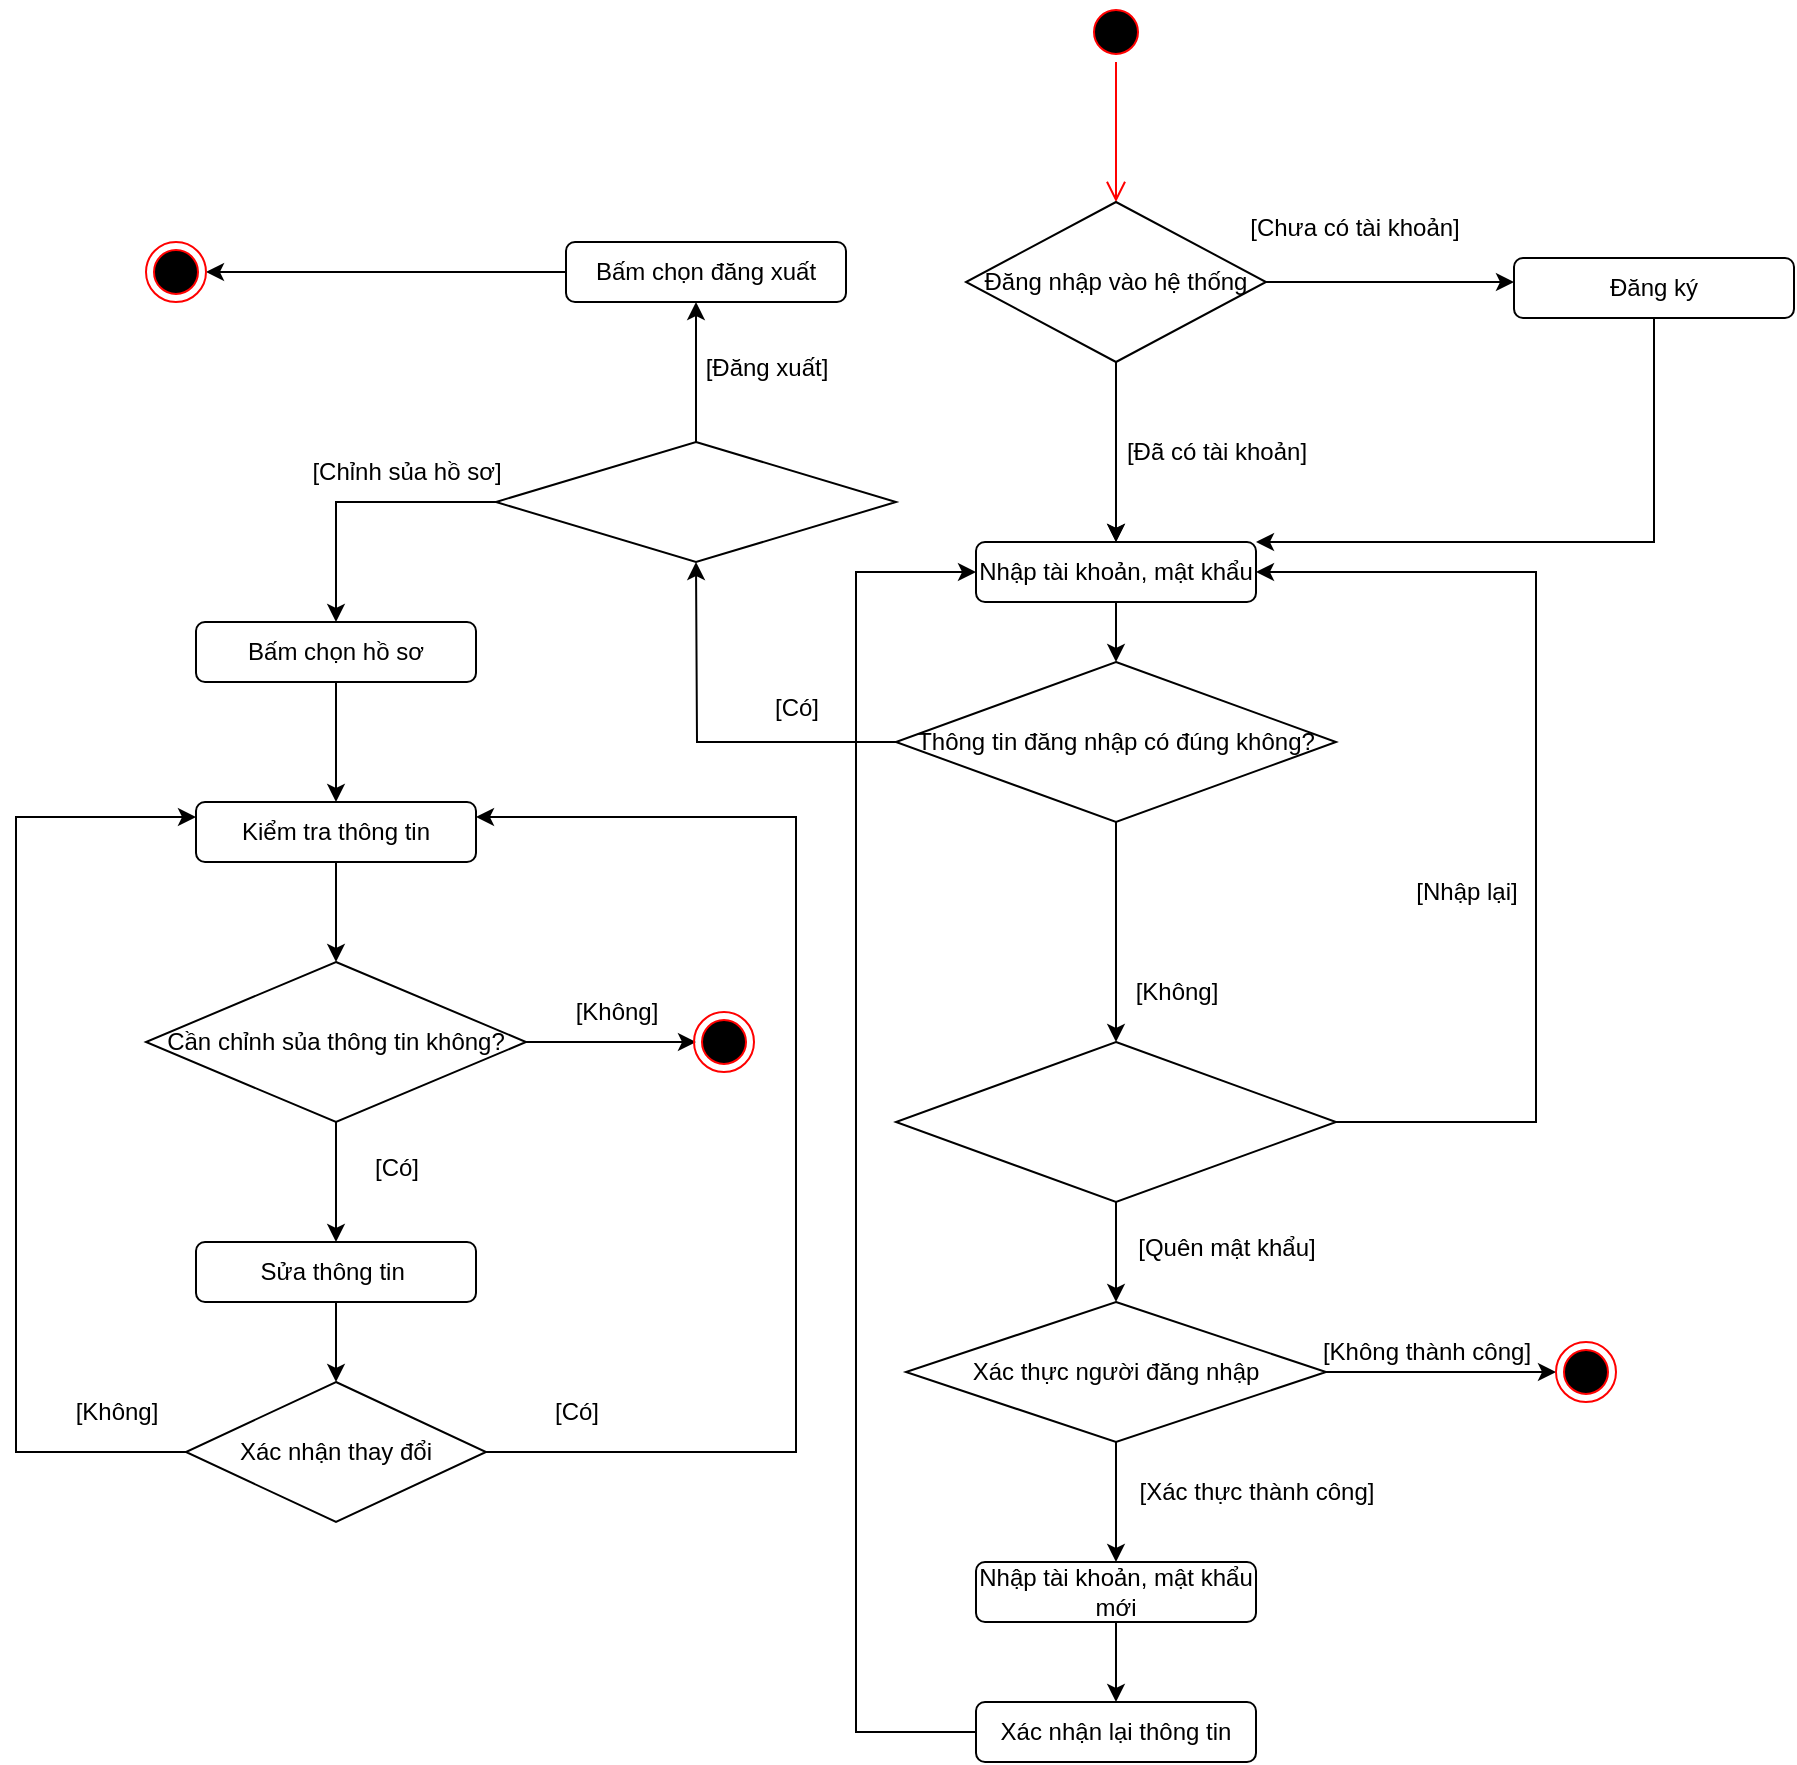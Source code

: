 <mxfile version="26.2.14">
  <diagram name="Trang-1" id="qYsCwtVJ3kwhcjM9oUqW">
    <mxGraphModel dx="701" dy="653" grid="1" gridSize="10" guides="1" tooltips="1" connect="1" arrows="1" fold="1" page="1" pageScale="1" pageWidth="827" pageHeight="1169" math="0" shadow="0">
      <root>
        <mxCell id="0" />
        <mxCell id="1" parent="0" />
        <mxCell id="aBqhSLeX7xpCRdfwTUgx-21" style="edgeStyle=orthogonalEdgeStyle;rounded=0;orthogonalLoop=1;jettySize=auto;html=1;" parent="1" source="aBqhSLeX7xpCRdfwTUgx-11" edge="1">
          <mxGeometry relative="1" as="geometry">
            <mxPoint x="1001" y="490" as="targetPoint" />
          </mxGeometry>
        </mxCell>
        <mxCell id="aBqhSLeX7xpCRdfwTUgx-11" value="Bấm chọn hồ sơ" style="rounded=1;whiteSpace=wrap;html=1;" parent="1" vertex="1">
          <mxGeometry x="931" y="400" width="140" height="30" as="geometry" />
        </mxCell>
        <mxCell id="aBqhSLeX7xpCRdfwTUgx-23" style="edgeStyle=orthogonalEdgeStyle;rounded=0;orthogonalLoop=1;jettySize=auto;html=1;" parent="1" source="aBqhSLeX7xpCRdfwTUgx-22" edge="1">
          <mxGeometry relative="1" as="geometry">
            <mxPoint x="1001" y="570" as="targetPoint" />
          </mxGeometry>
        </mxCell>
        <mxCell id="aBqhSLeX7xpCRdfwTUgx-22" value="Kiểm tra thông tin" style="rounded=1;whiteSpace=wrap;html=1;" parent="1" vertex="1">
          <mxGeometry x="931" y="490" width="140" height="30" as="geometry" />
        </mxCell>
        <mxCell id="aBqhSLeX7xpCRdfwTUgx-25" style="edgeStyle=orthogonalEdgeStyle;rounded=0;orthogonalLoop=1;jettySize=auto;html=1;entryX=0.5;entryY=0;entryDx=0;entryDy=0;" parent="1" source="aBqhSLeX7xpCRdfwTUgx-24" target="aBqhSLeX7xpCRdfwTUgx-28" edge="1">
          <mxGeometry relative="1" as="geometry">
            <mxPoint x="1011" y="750" as="targetPoint" />
          </mxGeometry>
        </mxCell>
        <mxCell id="aBqhSLeX7xpCRdfwTUgx-24" value="Sửa thông tin&amp;nbsp;" style="rounded=1;whiteSpace=wrap;html=1;" parent="1" vertex="1">
          <mxGeometry x="931" y="710" width="140" height="30" as="geometry" />
        </mxCell>
        <mxCell id="aBqhSLeX7xpCRdfwTUgx-29" style="edgeStyle=orthogonalEdgeStyle;rounded=0;orthogonalLoop=1;jettySize=auto;html=1;entryX=0;entryY=0.25;entryDx=0;entryDy=0;" parent="1" source="aBqhSLeX7xpCRdfwTUgx-28" target="aBqhSLeX7xpCRdfwTUgx-22" edge="1">
          <mxGeometry relative="1" as="geometry">
            <mxPoint x="821" y="815" as="targetPoint" />
            <Array as="points">
              <mxPoint x="841" y="815" />
              <mxPoint x="841" y="497" />
            </Array>
          </mxGeometry>
        </mxCell>
        <mxCell id="aBqhSLeX7xpCRdfwTUgx-40" style="edgeStyle=orthogonalEdgeStyle;rounded=0;orthogonalLoop=1;jettySize=auto;html=1;entryX=1;entryY=0.25;entryDx=0;entryDy=0;" parent="1" source="aBqhSLeX7xpCRdfwTUgx-28" target="aBqhSLeX7xpCRdfwTUgx-22" edge="1">
          <mxGeometry relative="1" as="geometry">
            <mxPoint x="1261" y="815" as="targetPoint" />
            <Array as="points">
              <mxPoint x="1231" y="815" />
              <mxPoint x="1231" y="497" />
            </Array>
          </mxGeometry>
        </mxCell>
        <mxCell id="aBqhSLeX7xpCRdfwTUgx-28" value="Xác nhận thay đổi" style="rhombus;whiteSpace=wrap;html=1;" parent="1" vertex="1">
          <mxGeometry x="926" y="780" width="150" height="70" as="geometry" />
        </mxCell>
        <mxCell id="aBqhSLeX7xpCRdfwTUgx-31" value="[Có]" style="text;html=1;align=center;verticalAlign=middle;resizable=0;points=[];autosize=1;strokeColor=none;fillColor=none;" parent="1" vertex="1">
          <mxGeometry x="1096" y="780" width="50" height="30" as="geometry" />
        </mxCell>
        <mxCell id="aBqhSLeX7xpCRdfwTUgx-32" value="[Không]" style="text;html=1;align=center;verticalAlign=middle;resizable=0;points=[];autosize=1;strokeColor=none;fillColor=none;" parent="1" vertex="1">
          <mxGeometry x="861" y="780" width="60" height="30" as="geometry" />
        </mxCell>
        <mxCell id="aBqhSLeX7xpCRdfwTUgx-35" style="edgeStyle=orthogonalEdgeStyle;rounded=0;orthogonalLoop=1;jettySize=auto;html=1;entryX=0.5;entryY=0;entryDx=0;entryDy=0;" parent="1" source="aBqhSLeX7xpCRdfwTUgx-34" target="aBqhSLeX7xpCRdfwTUgx-24" edge="1">
          <mxGeometry relative="1" as="geometry" />
        </mxCell>
        <mxCell id="aBqhSLeX7xpCRdfwTUgx-37" style="edgeStyle=orthogonalEdgeStyle;rounded=0;orthogonalLoop=1;jettySize=auto;html=1;" parent="1" source="aBqhSLeX7xpCRdfwTUgx-34" edge="1">
          <mxGeometry relative="1" as="geometry">
            <mxPoint x="1181" y="610.0" as="targetPoint" />
          </mxGeometry>
        </mxCell>
        <mxCell id="aBqhSLeX7xpCRdfwTUgx-34" value="Cần chỉnh sủa thông tin không?" style="rhombus;whiteSpace=wrap;html=1;" parent="1" vertex="1">
          <mxGeometry x="906" y="570" width="190" height="80" as="geometry" />
        </mxCell>
        <mxCell id="aBqhSLeX7xpCRdfwTUgx-36" value="[Có]" style="text;html=1;align=center;verticalAlign=middle;resizable=0;points=[];autosize=1;strokeColor=none;fillColor=none;" parent="1" vertex="1">
          <mxGeometry x="1006" y="658" width="50" height="30" as="geometry" />
        </mxCell>
        <mxCell id="aBqhSLeX7xpCRdfwTUgx-38" value="[Không]" style="text;html=1;align=center;verticalAlign=middle;resizable=0;points=[];autosize=1;strokeColor=none;fillColor=none;" parent="1" vertex="1">
          <mxGeometry x="1111" y="580" width="60" height="30" as="geometry" />
        </mxCell>
        <mxCell id="aBqhSLeX7xpCRdfwTUgx-39" value="" style="ellipse;html=1;shape=endState;fillColor=#000000;strokeColor=#ff0000;" parent="1" vertex="1">
          <mxGeometry x="1180" y="595" width="30" height="30" as="geometry" />
        </mxCell>
        <mxCell id="aBqhSLeX7xpCRdfwTUgx-41" value="" style="ellipse;html=1;shape=startState;fillColor=#000000;strokeColor=#ff0000;" parent="1" vertex="1">
          <mxGeometry x="1376" y="90" width="30" height="30" as="geometry" />
        </mxCell>
        <mxCell id="aBqhSLeX7xpCRdfwTUgx-42" value="" style="edgeStyle=orthogonalEdgeStyle;html=1;verticalAlign=bottom;endArrow=open;endSize=8;strokeColor=#ff0000;rounded=0;entryX=0.5;entryY=0;entryDx=0;entryDy=0;" parent="1" source="aBqhSLeX7xpCRdfwTUgx-41" target="d9FgoeiKOJCzkliUtkTf-1" edge="1">
          <mxGeometry relative="1" as="geometry">
            <mxPoint x="1386.1" y="199.43" as="targetPoint" />
          </mxGeometry>
        </mxCell>
        <mxCell id="aBqhSLeX7xpCRdfwTUgx-45" style="edgeStyle=orthogonalEdgeStyle;rounded=0;orthogonalLoop=1;jettySize=auto;html=1;" parent="1" edge="1">
          <mxGeometry relative="1" as="geometry">
            <mxPoint x="1391" y="360" as="targetPoint" />
            <mxPoint x="1391" y="230" as="sourcePoint" />
          </mxGeometry>
        </mxCell>
        <mxCell id="aBqhSLeX7xpCRdfwTUgx-47" style="edgeStyle=orthogonalEdgeStyle;rounded=0;orthogonalLoop=1;jettySize=auto;html=1;" parent="1" source="aBqhSLeX7xpCRdfwTUgx-46" target="aBqhSLeX7xpCRdfwTUgx-48" edge="1">
          <mxGeometry relative="1" as="geometry">
            <mxPoint x="1391" y="490" as="targetPoint" />
          </mxGeometry>
        </mxCell>
        <mxCell id="aBqhSLeX7xpCRdfwTUgx-46" value="Nhập tài khoản, mật khẩu" style="rounded=1;whiteSpace=wrap;html=1;" parent="1" vertex="1">
          <mxGeometry x="1321" y="360" width="140" height="30" as="geometry" />
        </mxCell>
        <mxCell id="aBqhSLeX7xpCRdfwTUgx-49" style="edgeStyle=orthogonalEdgeStyle;rounded=0;orthogonalLoop=1;jettySize=auto;html=1;" parent="1" source="aBqhSLeX7xpCRdfwTUgx-48" edge="1">
          <mxGeometry relative="1" as="geometry">
            <mxPoint x="1391" y="610" as="targetPoint" />
          </mxGeometry>
        </mxCell>
        <mxCell id="aBqhSLeX7xpCRdfwTUgx-58" style="edgeStyle=orthogonalEdgeStyle;rounded=0;orthogonalLoop=1;jettySize=auto;html=1;" parent="1" source="aBqhSLeX7xpCRdfwTUgx-48" edge="1">
          <mxGeometry relative="1" as="geometry">
            <mxPoint x="1181" y="370" as="targetPoint" />
          </mxGeometry>
        </mxCell>
        <mxCell id="aBqhSLeX7xpCRdfwTUgx-48" value="Thông tin đăng nhập có đúng không?" style="rhombus;whiteSpace=wrap;html=1;" parent="1" vertex="1">
          <mxGeometry x="1281" y="420" width="220" height="80" as="geometry" />
        </mxCell>
        <mxCell id="aBqhSLeX7xpCRdfwTUgx-50" value="[Không]" style="text;html=1;align=center;verticalAlign=middle;resizable=0;points=[];autosize=1;strokeColor=none;fillColor=none;" parent="1" vertex="1">
          <mxGeometry x="1391" y="570" width="60" height="30" as="geometry" />
        </mxCell>
        <mxCell id="aBqhSLeX7xpCRdfwTUgx-53" style="edgeStyle=orthogonalEdgeStyle;rounded=0;orthogonalLoop=1;jettySize=auto;html=1;" parent="1" source="aBqhSLeX7xpCRdfwTUgx-52" edge="1">
          <mxGeometry relative="1" as="geometry">
            <mxPoint x="1391" y="740" as="targetPoint" />
          </mxGeometry>
        </mxCell>
        <mxCell id="aBqhSLeX7xpCRdfwTUgx-57" style="edgeStyle=orthogonalEdgeStyle;rounded=0;orthogonalLoop=1;jettySize=auto;html=1;entryX=1;entryY=0.5;entryDx=0;entryDy=0;" parent="1" source="aBqhSLeX7xpCRdfwTUgx-52" target="aBqhSLeX7xpCRdfwTUgx-46" edge="1">
          <mxGeometry relative="1" as="geometry">
            <Array as="points">
              <mxPoint x="1601" y="650" />
              <mxPoint x="1601" y="375" />
            </Array>
          </mxGeometry>
        </mxCell>
        <mxCell id="aBqhSLeX7xpCRdfwTUgx-52" value="" style="rhombus;whiteSpace=wrap;html=1;" parent="1" vertex="1">
          <mxGeometry x="1281" y="610" width="220" height="80" as="geometry" />
        </mxCell>
        <mxCell id="aBqhSLeX7xpCRdfwTUgx-54" value="[Quên mật khẩu]" style="text;html=1;align=center;verticalAlign=middle;resizable=0;points=[];autosize=1;strokeColor=none;fillColor=none;" parent="1" vertex="1">
          <mxGeometry x="1391" y="698" width="110" height="30" as="geometry" />
        </mxCell>
        <mxCell id="aBqhSLeX7xpCRdfwTUgx-56" value="[Nhập lại]" style="text;html=1;align=center;verticalAlign=middle;resizable=0;points=[];autosize=1;strokeColor=none;fillColor=none;" parent="1" vertex="1">
          <mxGeometry x="1531" y="520" width="70" height="30" as="geometry" />
        </mxCell>
        <mxCell id="aBqhSLeX7xpCRdfwTUgx-59" value="[Có]" style="text;html=1;align=center;verticalAlign=middle;resizable=0;points=[];autosize=1;strokeColor=none;fillColor=none;" parent="1" vertex="1">
          <mxGeometry x="1206" y="428" width="50" height="30" as="geometry" />
        </mxCell>
        <mxCell id="aBqhSLeX7xpCRdfwTUgx-61" style="edgeStyle=orthogonalEdgeStyle;rounded=0;orthogonalLoop=1;jettySize=auto;html=1;entryX=0.5;entryY=0;entryDx=0;entryDy=0;" parent="1" source="aBqhSLeX7xpCRdfwTUgx-60" target="aBqhSLeX7xpCRdfwTUgx-11" edge="1">
          <mxGeometry relative="1" as="geometry" />
        </mxCell>
        <mxCell id="aBqhSLeX7xpCRdfwTUgx-62" style="edgeStyle=orthogonalEdgeStyle;rounded=0;orthogonalLoop=1;jettySize=auto;html=1;" parent="1" source="aBqhSLeX7xpCRdfwTUgx-60" edge="1">
          <mxGeometry relative="1" as="geometry">
            <mxPoint x="1181" y="240" as="targetPoint" />
          </mxGeometry>
        </mxCell>
        <mxCell id="aBqhSLeX7xpCRdfwTUgx-60" value="" style="rhombus;whiteSpace=wrap;html=1;" parent="1" vertex="1">
          <mxGeometry x="1081" y="310" width="200" height="60" as="geometry" />
        </mxCell>
        <mxCell id="aBqhSLeX7xpCRdfwTUgx-63" value="[Đăng xuất]" style="text;html=1;align=center;verticalAlign=middle;resizable=0;points=[];autosize=1;strokeColor=none;fillColor=none;" parent="1" vertex="1">
          <mxGeometry x="1176" y="258" width="80" height="30" as="geometry" />
        </mxCell>
        <mxCell id="ZyZbDZcd_Z9NKKYBXoP2-3" style="edgeStyle=orthogonalEdgeStyle;rounded=0;orthogonalLoop=1;jettySize=auto;html=1;entryX=1;entryY=0.5;entryDx=0;entryDy=0;" edge="1" parent="1" source="aBqhSLeX7xpCRdfwTUgx-64" target="aBqhSLeX7xpCRdfwTUgx-66">
          <mxGeometry relative="1" as="geometry" />
        </mxCell>
        <mxCell id="aBqhSLeX7xpCRdfwTUgx-64" value="Bấm chọn đăng xuất" style="rounded=1;whiteSpace=wrap;html=1;" parent="1" vertex="1">
          <mxGeometry x="1116" y="210" width="140" height="30" as="geometry" />
        </mxCell>
        <mxCell id="aBqhSLeX7xpCRdfwTUgx-66" value="" style="ellipse;html=1;shape=endState;fillColor=#000000;strokeColor=#ff0000;" parent="1" vertex="1">
          <mxGeometry x="906" y="210" width="30" height="30" as="geometry" />
        </mxCell>
        <mxCell id="aBqhSLeX7xpCRdfwTUgx-68" value="[Chỉnh sủa hồ sơ]" style="text;html=1;align=center;verticalAlign=middle;resizable=0;points=[];autosize=1;strokeColor=none;fillColor=none;" parent="1" vertex="1">
          <mxGeometry x="976" y="310" width="120" height="30" as="geometry" />
        </mxCell>
        <mxCell id="aBqhSLeX7xpCRdfwTUgx-73" style="edgeStyle=orthogonalEdgeStyle;rounded=0;orthogonalLoop=1;jettySize=auto;html=1;" parent="1" source="aBqhSLeX7xpCRdfwTUgx-72" edge="1">
          <mxGeometry relative="1" as="geometry">
            <mxPoint x="1391" y="870" as="targetPoint" />
          </mxGeometry>
        </mxCell>
        <mxCell id="aBqhSLeX7xpCRdfwTUgx-76" style="edgeStyle=orthogonalEdgeStyle;rounded=0;orthogonalLoop=1;jettySize=auto;html=1;" parent="1" source="aBqhSLeX7xpCRdfwTUgx-72" target="aBqhSLeX7xpCRdfwTUgx-77" edge="1">
          <mxGeometry relative="1" as="geometry">
            <mxPoint x="1571" y="775" as="targetPoint" />
          </mxGeometry>
        </mxCell>
        <mxCell id="aBqhSLeX7xpCRdfwTUgx-72" value="Xác thực người đăng nhập" style="rhombus;whiteSpace=wrap;html=1;" parent="1" vertex="1">
          <mxGeometry x="1286" y="740" width="210" height="70" as="geometry" />
        </mxCell>
        <mxCell id="aBqhSLeX7xpCRdfwTUgx-74" value="[Xác thực thành công]" style="text;html=1;align=center;verticalAlign=middle;resizable=0;points=[];autosize=1;strokeColor=none;fillColor=none;" parent="1" vertex="1">
          <mxGeometry x="1391" y="820" width="140" height="30" as="geometry" />
        </mxCell>
        <mxCell id="aBqhSLeX7xpCRdfwTUgx-80" style="edgeStyle=orthogonalEdgeStyle;rounded=0;orthogonalLoop=1;jettySize=auto;html=1;" parent="1" source="aBqhSLeX7xpCRdfwTUgx-75" edge="1">
          <mxGeometry relative="1" as="geometry">
            <mxPoint x="1391" y="940.0" as="targetPoint" />
          </mxGeometry>
        </mxCell>
        <mxCell id="aBqhSLeX7xpCRdfwTUgx-75" value="Nhập tài khoản, mật khẩu mới" style="rounded=1;whiteSpace=wrap;html=1;" parent="1" vertex="1">
          <mxGeometry x="1321" y="870" width="140" height="30" as="geometry" />
        </mxCell>
        <mxCell id="aBqhSLeX7xpCRdfwTUgx-77" value="" style="ellipse;html=1;shape=endState;fillColor=#000000;strokeColor=#ff0000;" parent="1" vertex="1">
          <mxGeometry x="1611" y="760" width="30" height="30" as="geometry" />
        </mxCell>
        <mxCell id="aBqhSLeX7xpCRdfwTUgx-78" value="[Không thành công]" style="text;html=1;align=center;verticalAlign=middle;resizable=0;points=[];autosize=1;strokeColor=none;fillColor=none;" parent="1" vertex="1">
          <mxGeometry x="1481" y="750" width="130" height="30" as="geometry" />
        </mxCell>
        <mxCell id="aBqhSLeX7xpCRdfwTUgx-82" style="edgeStyle=orthogonalEdgeStyle;rounded=0;orthogonalLoop=1;jettySize=auto;html=1;entryX=0;entryY=0.5;entryDx=0;entryDy=0;" parent="1" source="aBqhSLeX7xpCRdfwTUgx-81" target="aBqhSLeX7xpCRdfwTUgx-46" edge="1">
          <mxGeometry relative="1" as="geometry">
            <Array as="points">
              <mxPoint x="1261" y="955" />
              <mxPoint x="1261" y="375" />
            </Array>
          </mxGeometry>
        </mxCell>
        <mxCell id="aBqhSLeX7xpCRdfwTUgx-81" value="Xác nhận lại thông tin" style="rounded=1;whiteSpace=wrap;html=1;" parent="1" vertex="1">
          <mxGeometry x="1321" y="940" width="140" height="30" as="geometry" />
        </mxCell>
        <mxCell id="d9FgoeiKOJCzkliUtkTf-2" value="" style="edgeStyle=orthogonalEdgeStyle;rounded=0;orthogonalLoop=1;jettySize=auto;html=1;" parent="1" source="d9FgoeiKOJCzkliUtkTf-1" target="aBqhSLeX7xpCRdfwTUgx-46" edge="1">
          <mxGeometry relative="1" as="geometry" />
        </mxCell>
        <mxCell id="d9FgoeiKOJCzkliUtkTf-4" style="edgeStyle=orthogonalEdgeStyle;rounded=0;orthogonalLoop=1;jettySize=auto;html=1;" parent="1" source="d9FgoeiKOJCzkliUtkTf-1" edge="1">
          <mxGeometry relative="1" as="geometry">
            <mxPoint x="1590" y="230" as="targetPoint" />
          </mxGeometry>
        </mxCell>
        <mxCell id="d9FgoeiKOJCzkliUtkTf-1" value="Đăng nhập vào hệ thống" style="rhombus;whiteSpace=wrap;html=1;" parent="1" vertex="1">
          <mxGeometry x="1316" y="190" width="150" height="80" as="geometry" />
        </mxCell>
        <mxCell id="d9FgoeiKOJCzkliUtkTf-3" value="[Đã có tài khoản]" style="text;html=1;align=center;verticalAlign=middle;resizable=0;points=[];autosize=1;strokeColor=none;fillColor=none;" parent="1" vertex="1">
          <mxGeometry x="1386" y="300" width="110" height="30" as="geometry" />
        </mxCell>
        <mxCell id="d9FgoeiKOJCzkliUtkTf-5" value="[Chưa có tài khoản]" style="text;html=1;align=center;verticalAlign=middle;resizable=0;points=[];autosize=1;strokeColor=none;fillColor=none;" parent="1" vertex="1">
          <mxGeometry x="1445" y="188" width="130" height="30" as="geometry" />
        </mxCell>
        <mxCell id="d9FgoeiKOJCzkliUtkTf-8" style="edgeStyle=orthogonalEdgeStyle;rounded=0;orthogonalLoop=1;jettySize=auto;html=1;entryX=1;entryY=0;entryDx=0;entryDy=0;" parent="1" source="d9FgoeiKOJCzkliUtkTf-6" target="aBqhSLeX7xpCRdfwTUgx-46" edge="1">
          <mxGeometry relative="1" as="geometry">
            <Array as="points">
              <mxPoint x="1660" y="360" />
            </Array>
          </mxGeometry>
        </mxCell>
        <mxCell id="d9FgoeiKOJCzkliUtkTf-6" value="Đăng ký" style="rounded=1;whiteSpace=wrap;html=1;" parent="1" vertex="1">
          <mxGeometry x="1590" y="218" width="140" height="30" as="geometry" />
        </mxCell>
      </root>
    </mxGraphModel>
  </diagram>
</mxfile>
